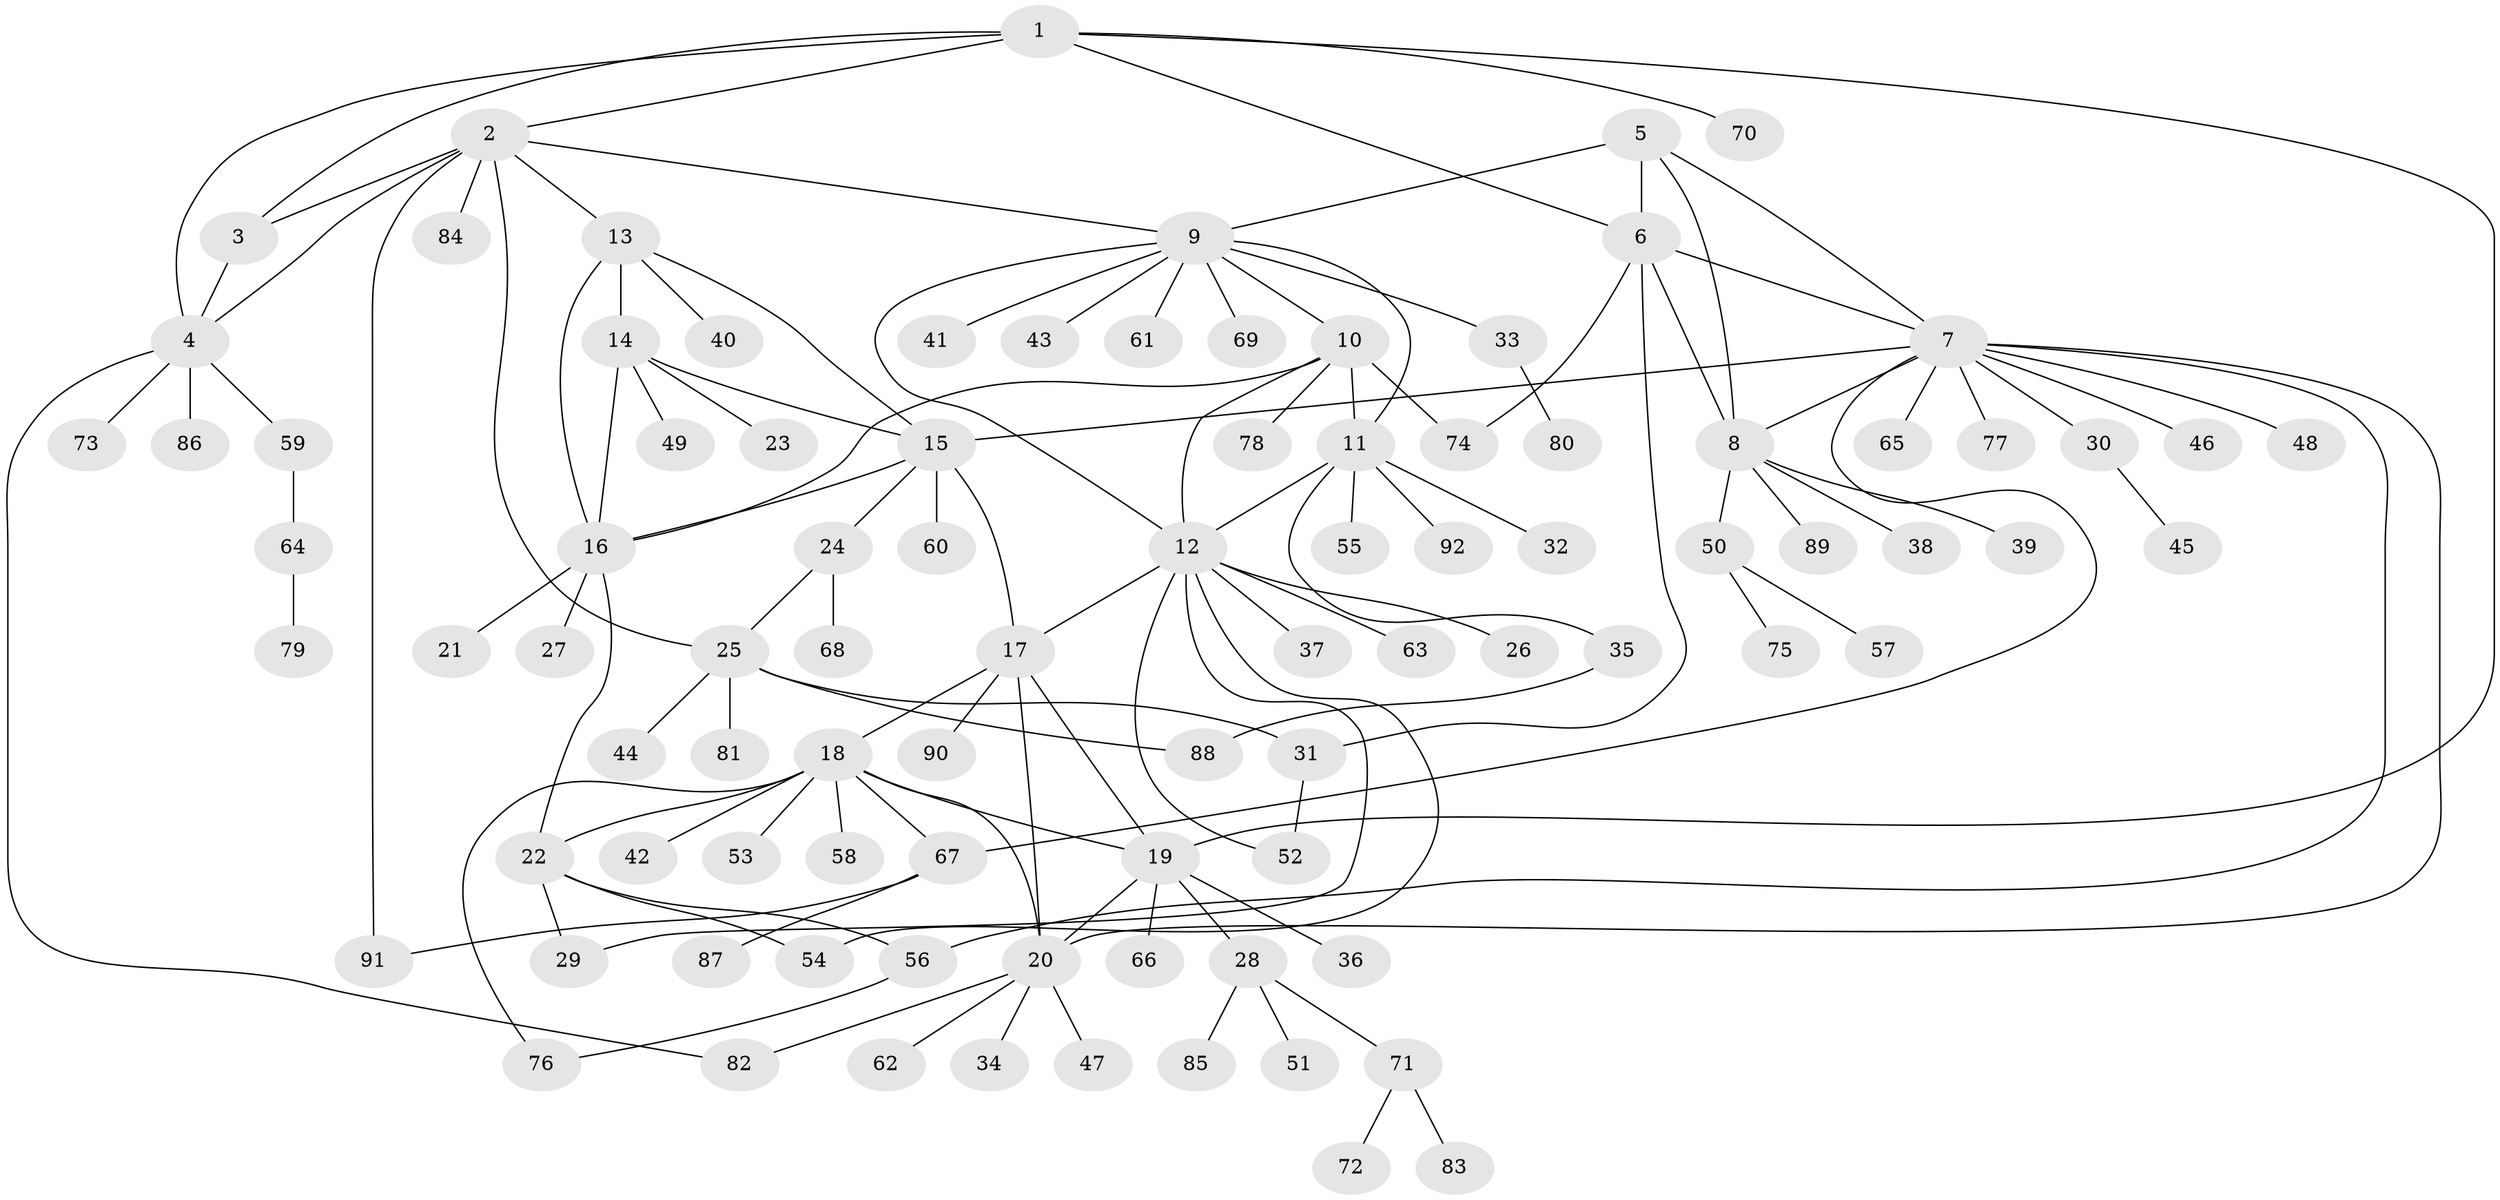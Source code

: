 // coarse degree distribution, {10: 0.029850746268656716, 6: 0.05970149253731343, 5: 0.05970149253731343, 13: 0.014925373134328358, 8: 0.04477611940298507, 3: 0.04477611940298507, 7: 0.029850746268656716, 1: 0.5671641791044776, 2: 0.13432835820895522, 4: 0.014925373134328358}
// Generated by graph-tools (version 1.1) at 2025/52/02/27/25 19:52:19]
// undirected, 92 vertices, 125 edges
graph export_dot {
graph [start="1"]
  node [color=gray90,style=filled];
  1;
  2;
  3;
  4;
  5;
  6;
  7;
  8;
  9;
  10;
  11;
  12;
  13;
  14;
  15;
  16;
  17;
  18;
  19;
  20;
  21;
  22;
  23;
  24;
  25;
  26;
  27;
  28;
  29;
  30;
  31;
  32;
  33;
  34;
  35;
  36;
  37;
  38;
  39;
  40;
  41;
  42;
  43;
  44;
  45;
  46;
  47;
  48;
  49;
  50;
  51;
  52;
  53;
  54;
  55;
  56;
  57;
  58;
  59;
  60;
  61;
  62;
  63;
  64;
  65;
  66;
  67;
  68;
  69;
  70;
  71;
  72;
  73;
  74;
  75;
  76;
  77;
  78;
  79;
  80;
  81;
  82;
  83;
  84;
  85;
  86;
  87;
  88;
  89;
  90;
  91;
  92;
  1 -- 2;
  1 -- 3;
  1 -- 4;
  1 -- 6;
  1 -- 19;
  1 -- 70;
  2 -- 3;
  2 -- 4;
  2 -- 9;
  2 -- 13;
  2 -- 25;
  2 -- 84;
  2 -- 91;
  3 -- 4;
  4 -- 59;
  4 -- 73;
  4 -- 82;
  4 -- 86;
  5 -- 6;
  5 -- 7;
  5 -- 8;
  5 -- 9;
  6 -- 7;
  6 -- 8;
  6 -- 31;
  6 -- 74;
  7 -- 8;
  7 -- 15;
  7 -- 20;
  7 -- 30;
  7 -- 46;
  7 -- 48;
  7 -- 56;
  7 -- 65;
  7 -- 67;
  7 -- 77;
  8 -- 38;
  8 -- 39;
  8 -- 50;
  8 -- 89;
  9 -- 10;
  9 -- 11;
  9 -- 12;
  9 -- 33;
  9 -- 41;
  9 -- 43;
  9 -- 61;
  9 -- 69;
  10 -- 11;
  10 -- 12;
  10 -- 16;
  10 -- 74;
  10 -- 78;
  11 -- 12;
  11 -- 32;
  11 -- 35;
  11 -- 55;
  11 -- 92;
  12 -- 17;
  12 -- 26;
  12 -- 29;
  12 -- 37;
  12 -- 52;
  12 -- 54;
  12 -- 63;
  13 -- 14;
  13 -- 15;
  13 -- 16;
  13 -- 40;
  14 -- 15;
  14 -- 16;
  14 -- 23;
  14 -- 49;
  15 -- 16;
  15 -- 17;
  15 -- 24;
  15 -- 60;
  16 -- 21;
  16 -- 22;
  16 -- 27;
  17 -- 18;
  17 -- 19;
  17 -- 20;
  17 -- 90;
  18 -- 19;
  18 -- 20;
  18 -- 22;
  18 -- 42;
  18 -- 53;
  18 -- 58;
  18 -- 67;
  18 -- 76;
  19 -- 20;
  19 -- 28;
  19 -- 36;
  19 -- 66;
  20 -- 34;
  20 -- 47;
  20 -- 62;
  20 -- 82;
  22 -- 29;
  22 -- 54;
  22 -- 56;
  24 -- 25;
  24 -- 68;
  25 -- 31;
  25 -- 44;
  25 -- 81;
  25 -- 88;
  28 -- 51;
  28 -- 71;
  28 -- 85;
  30 -- 45;
  31 -- 52;
  33 -- 80;
  35 -- 88;
  50 -- 57;
  50 -- 75;
  56 -- 76;
  59 -- 64;
  64 -- 79;
  67 -- 87;
  67 -- 91;
  71 -- 72;
  71 -- 83;
}
